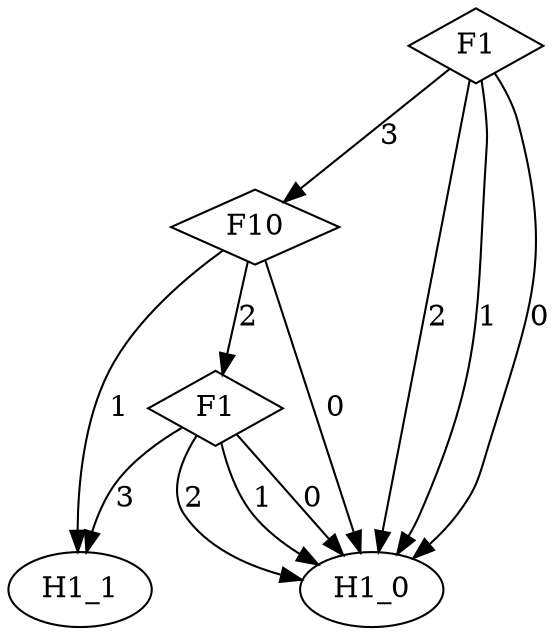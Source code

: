 digraph {
node [label=H1_1,style=""] H1_1
node [label=H1_0,style=""] H1_0
node [label=H1_0,style=""] H1_0
node [label=H1_0,style=""] H1_0
node [label=H1_1,style=""] H1_1
node [label=H1_0,style=""] H1_0
node [label=H1_0,style=""] H1_0
node [label=H1_0,style=""] H1_0
node [label=H1_0,style=""] H1_0
node [label=F1,shape="diamond",style=""] 2
node [label=F10,shape="diamond",style=""] 1
node [label=F1,shape="diamond",style=""] 0

2 -> H1_1 [label="3"]
2 -> H1_0 [label="2"]
2 -> H1_0 [label="1"]
2 -> H1_0 [label="0"]
1 -> 2 [label="2"]
1 -> H1_1 [label="1"]
1 -> H1_0 [label="0"]
0 -> 1 [label="3"]
0 -> H1_0 [label="2"]
0 -> H1_0 [label="1"]
0 -> H1_0 [label="0"]
}